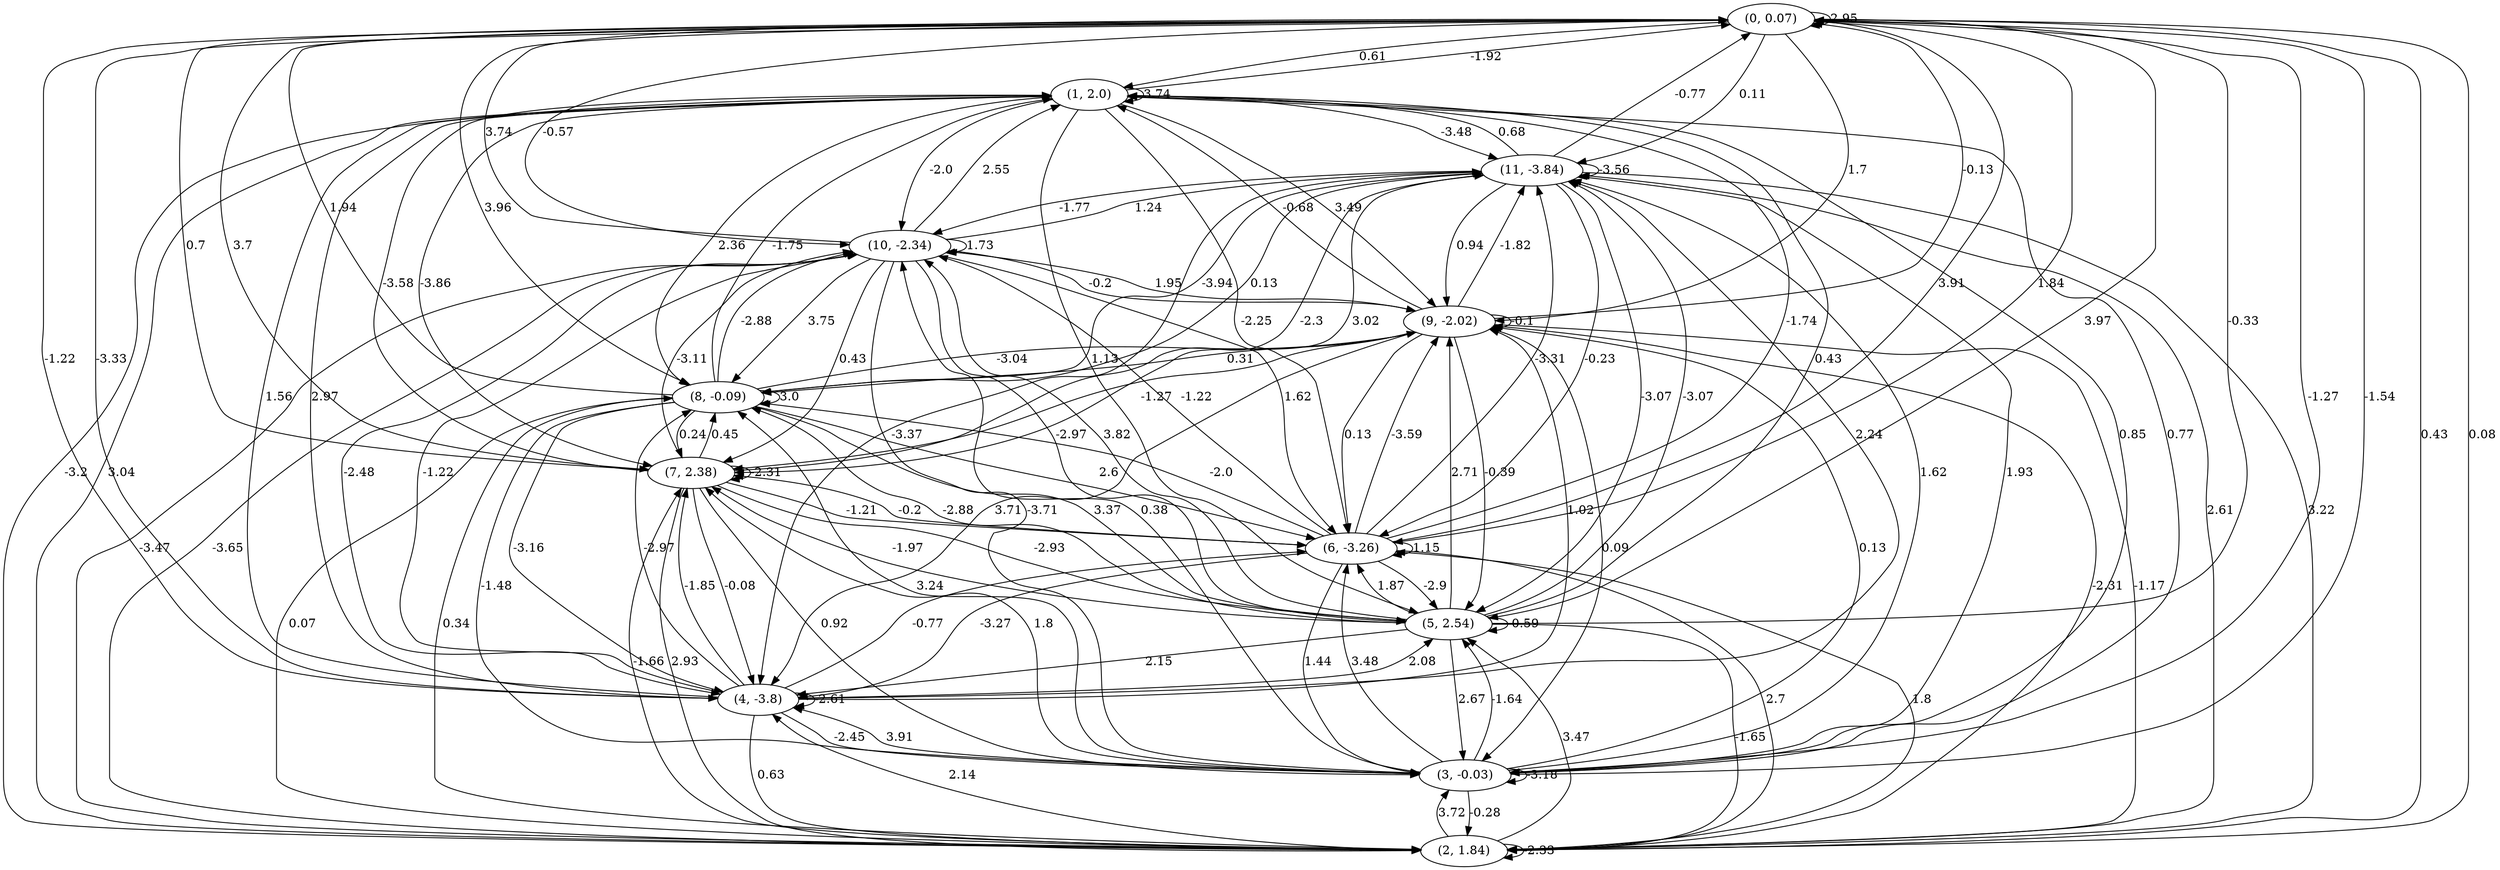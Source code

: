 digraph {
    0 [ label = "(0, 0.07)" ]
    1 [ label = "(1, 2.0)" ]
    2 [ label = "(2, 1.84)" ]
    3 [ label = "(3, -0.03)" ]
    4 [ label = "(4, -3.8)" ]
    5 [ label = "(5, 2.54)" ]
    6 [ label = "(6, -3.26)" ]
    7 [ label = "(7, 2.38)" ]
    8 [ label = "(8, -0.09)" ]
    9 [ label = "(9, -2.02)" ]
    10 [ label = "(10, -2.34)" ]
    11 [ label = "(11, -3.84)" ]
    0 -> 0 [ label = "2.95" ]
    1 -> 1 [ label = "3.74" ]
    2 -> 2 [ label = "-2.33" ]
    3 -> 3 [ label = "-3.18" ]
    4 -> 4 [ label = "-2.61" ]
    5 -> 5 [ label = "-0.59" ]
    6 -> 6 [ label = "1.15" ]
    7 -> 7 [ label = "-2.31" ]
    8 -> 8 [ label = "3.0" ]
    9 -> 9 [ label = "-0.1" ]
    10 -> 10 [ label = "1.73" ]
    11 -> 11 [ label = "-3.56" ]
    1 -> 0 [ label = "-1.92" ]
    2 -> 0 [ label = "0.08" ]
    3 -> 0 [ label = "-1.54" ]
    4 -> 0 [ label = "-3.33" ]
    5 -> 0 [ label = "-0.33" ]
    6 -> 0 [ label = "3.91" ]
    7 -> 0 [ label = "0.7" ]
    8 -> 0 [ label = "1.94" ]
    9 -> 0 [ label = "-0.13" ]
    10 -> 0 [ label = "3.74" ]
    11 -> 0 [ label = "-0.77" ]
    0 -> 1 [ label = "0.61" ]
    2 -> 1 [ label = "-3.2" ]
    3 -> 1 [ label = "0.85" ]
    4 -> 1 [ label = "1.56" ]
    5 -> 1 [ label = "0.43" ]
    6 -> 1 [ label = "-1.74" ]
    7 -> 1 [ label = "-3.58" ]
    8 -> 1 [ label = "-1.75" ]
    9 -> 1 [ label = "-0.68" ]
    10 -> 1 [ label = "2.55" ]
    11 -> 1 [ label = "0.68" ]
    0 -> 2 [ label = "0.43" ]
    1 -> 2 [ label = "3.04" ]
    3 -> 2 [ label = "-0.28" ]
    4 -> 2 [ label = "0.63" ]
    5 -> 2 [ label = "-1.65" ]
    6 -> 2 [ label = "2.7" ]
    7 -> 2 [ label = "2.93" ]
    8 -> 2 [ label = "0.34" ]
    9 -> 2 [ label = "-1.17" ]
    10 -> 2 [ label = "-3.65" ]
    11 -> 2 [ label = "3.22" ]
    0 -> 3 [ label = "-1.27" ]
    1 -> 3 [ label = "0.77" ]
    2 -> 3 [ label = "3.72" ]
    4 -> 3 [ label = "-2.45" ]
    5 -> 3 [ label = "2.67" ]
    6 -> 3 [ label = "1.44" ]
    7 -> 3 [ label = "0.92" ]
    8 -> 3 [ label = "-1.48" ]
    9 -> 3 [ label = "0.09" ]
    10 -> 3 [ label = "-3.71" ]
    11 -> 3 [ label = "1.93" ]
    0 -> 4 [ label = "-1.22" ]
    1 -> 4 [ label = "2.97" ]
    2 -> 4 [ label = "2.14" ]
    3 -> 4 [ label = "3.91" ]
    5 -> 4 [ label = "2.15" ]
    6 -> 4 [ label = "-3.27" ]
    7 -> 4 [ label = "-0.08" ]
    8 -> 4 [ label = "-3.16" ]
    9 -> 4 [ label = "3.71" ]
    10 -> 4 [ label = "-2.48" ]
    11 -> 4 [ label = "-3.37" ]
    0 -> 5 [ label = "3.97" ]
    1 -> 5 [ label = "1.13" ]
    2 -> 5 [ label = "3.47" ]
    3 -> 5 [ label = "-1.64" ]
    4 -> 5 [ label = "2.08" ]
    6 -> 5 [ label = "-2.9" ]
    7 -> 5 [ label = "-2.93" ]
    8 -> 5 [ label = "3.37" ]
    9 -> 5 [ label = "-0.39" ]
    10 -> 5 [ label = "-2.97" ]
    11 -> 5 [ label = "-3.07" ]
    0 -> 6 [ label = "1.84" ]
    1 -> 6 [ label = "-2.25" ]
    2 -> 6 [ label = "1.8" ]
    3 -> 6 [ label = "3.48" ]
    4 -> 6 [ label = "-0.77" ]
    5 -> 6 [ label = "1.87" ]
    7 -> 6 [ label = "-1.21" ]
    8 -> 6 [ label = "2.6" ]
    9 -> 6 [ label = "0.13" ]
    10 -> 6 [ label = "1.62" ]
    11 -> 6 [ label = "-0.23" ]
    0 -> 7 [ label = "3.7" ]
    1 -> 7 [ label = "-3.86" ]
    2 -> 7 [ label = "-1.66" ]
    3 -> 7 [ label = "1.8" ]
    4 -> 7 [ label = "-1.85" ]
    5 -> 7 [ label = "-1.97" ]
    6 -> 7 [ label = "-0.2" ]
    8 -> 7 [ label = "0.24" ]
    9 -> 7 [ label = "-1.27" ]
    10 -> 7 [ label = "0.43" ]
    11 -> 7 [ label = "3.02" ]
    0 -> 8 [ label = "3.96" ]
    1 -> 8 [ label = "2.36" ]
    2 -> 8 [ label = "0.07" ]
    3 -> 8 [ label = "3.24" ]
    4 -> 8 [ label = "-2.97" ]
    5 -> 8 [ label = "-2.88" ]
    6 -> 8 [ label = "-2.0" ]
    7 -> 8 [ label = "0.45" ]
    9 -> 8 [ label = "0.31" ]
    10 -> 8 [ label = "3.75" ]
    11 -> 8 [ label = "-3.94" ]
    0 -> 9 [ label = "1.7" ]
    1 -> 9 [ label = "3.49" ]
    2 -> 9 [ label = "-2.31" ]
    3 -> 9 [ label = "0.13" ]
    4 -> 9 [ label = "1.02" ]
    5 -> 9 [ label = "2.71" ]
    6 -> 9 [ label = "-3.59" ]
    8 -> 9 [ label = "-3.04" ]
    10 -> 9 [ label = "-0.2" ]
    11 -> 9 [ label = "0.94" ]
    0 -> 10 [ label = "-0.57" ]
    1 -> 10 [ label = "-2.0" ]
    2 -> 10 [ label = "-3.47" ]
    3 -> 10 [ label = "0.38" ]
    4 -> 10 [ label = "-1.22" ]
    5 -> 10 [ label = "3.82" ]
    6 -> 10 [ label = "-1.22" ]
    7 -> 10 [ label = "-3.11" ]
    8 -> 10 [ label = "-2.88" ]
    9 -> 10 [ label = "1.95" ]
    11 -> 10 [ label = "-1.77" ]
    0 -> 11 [ label = "0.11" ]
    1 -> 11 [ label = "-3.48" ]
    2 -> 11 [ label = "2.61" ]
    3 -> 11 [ label = "1.62" ]
    4 -> 11 [ label = "2.24" ]
    5 -> 11 [ label = "-3.07" ]
    6 -> 11 [ label = "-3.31" ]
    7 -> 11 [ label = "-2.3" ]
    8 -> 11 [ label = "0.13" ]
    9 -> 11 [ label = "-1.82" ]
    10 -> 11 [ label = "1.24" ]
}

